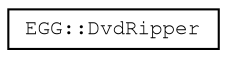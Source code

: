 digraph "Graphical Class Hierarchy"
{
 // LATEX_PDF_SIZE
  edge [fontname="FreeMono",fontsize="10",labelfontname="FreeMono",labelfontsize="10"];
  node [fontname="FreeMono",fontsize="10",shape=record];
  rankdir="LR";
  Node0 [label="EGG::DvdRipper",height=0.2,width=0.4,color="black", fillcolor="white", style="filled",URL="$class_e_g_g_1_1_dvd_ripper.html",tooltip=" "];
}

